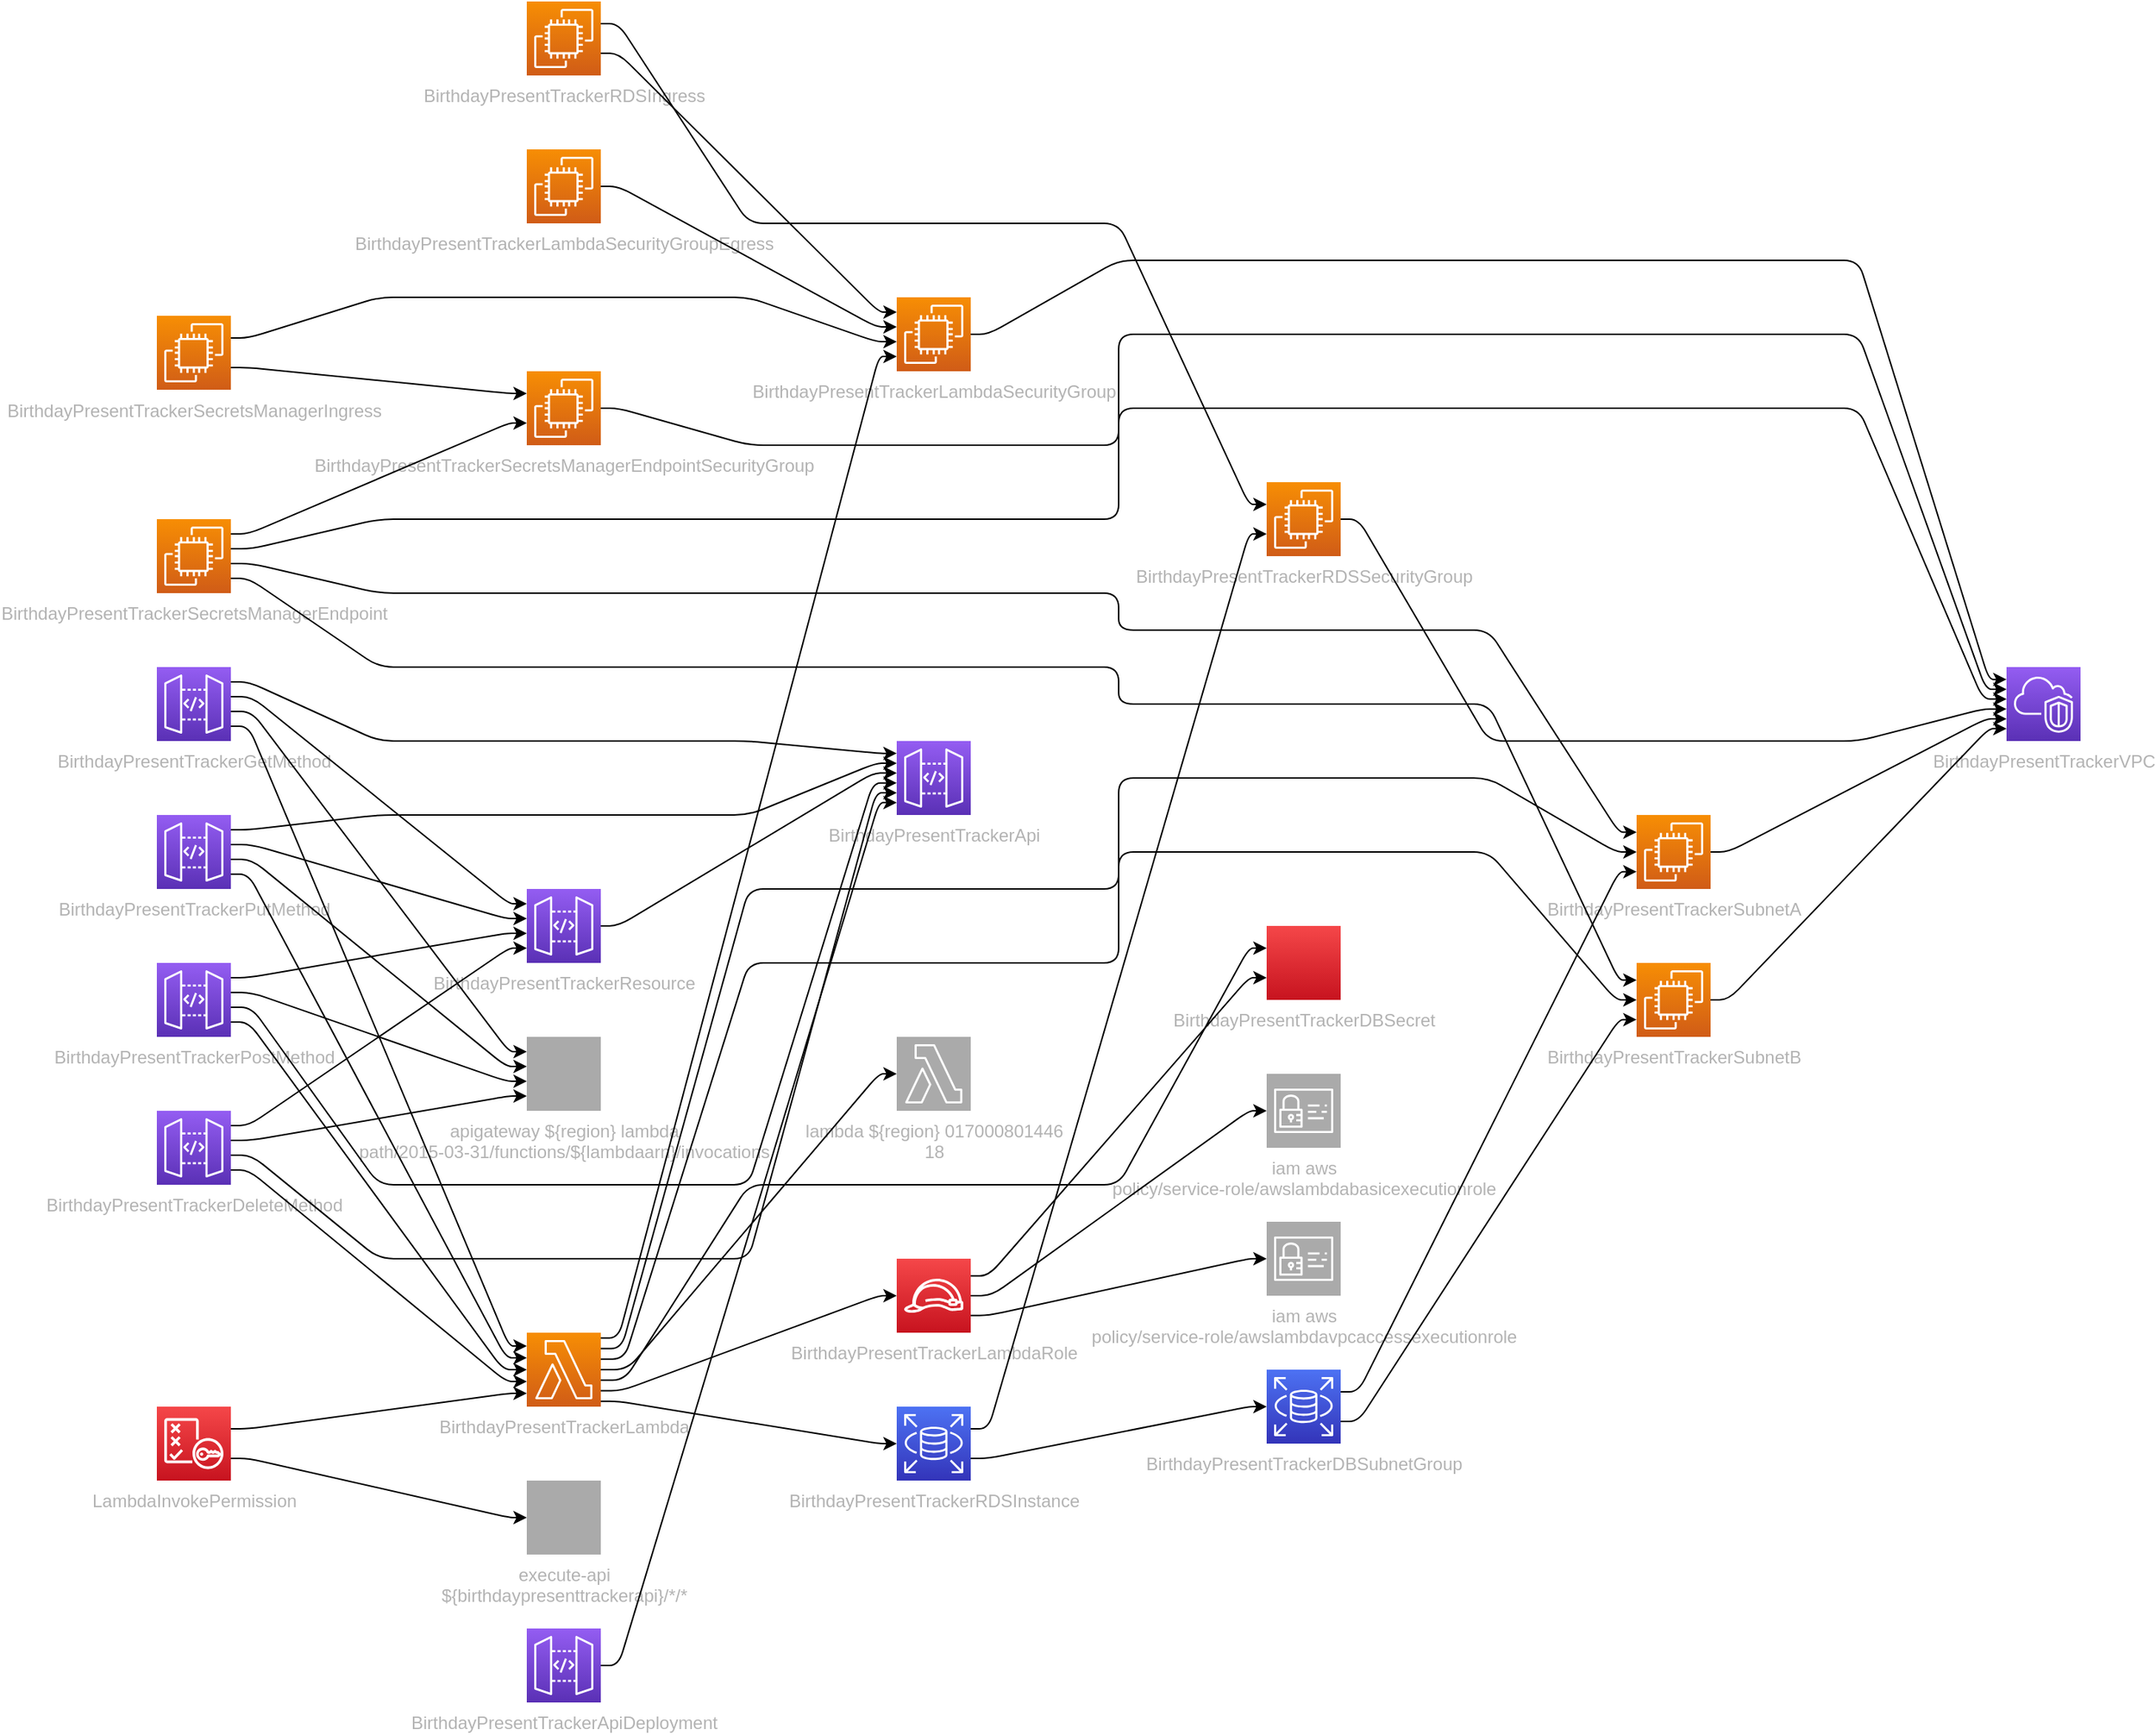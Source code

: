 <mxfile version="13.1.3" pages="2">
            <diagram id="diagramid" name="Diagram">
              <mxGraphModel><root><mxCell id="0"/><mxCell id="1" parent="0"/><mxCell id="2" value="BirthdayPresentTrackerVPC" style="outlineConnect=0;fontColor=#B3B3B3;gradientColor=#945DF2;gradientDirection=north;fillColor=#5A30B5;strokeColor=#ffffff;dashed=0;verticalLabelPosition=bottom;verticalAlign=top;align=center;html=1;fontSize=12;fontStyle=0;aspect=fixed;shape=mxgraph.aws4.resourceIcon;resIcon=mxgraph.aws4.vpc;" vertex="1" parent="1"><mxGeometry x="1250" y="450" width="50" height="50" as="geometry"/></mxCell><mxCell id="3" value="BirthdayPresentTrackerSubnetA" style="outlineConnect=0;fontColor=#B3B3B3;gradientColor=#F78E04;gradientDirection=north;fillColor=#D05C17;strokeColor=#ffffff;dashed=0;verticalLabelPosition=bottom;verticalAlign=top;align=center;html=1;fontSize=12;fontStyle=0;aspect=fixed;shape=mxgraph.aws4.resourceIcon;resIcon=mxgraph.aws4.ec2;" vertex="1" parent="1"><mxGeometry x="1000" y="550" width="50" height="50" as="geometry"/></mxCell><mxCell id="4" value="BirthdayPresentTrackerSubnetB" style="outlineConnect=0;fontColor=#B3B3B3;gradientColor=#F78E04;gradientDirection=north;fillColor=#D05C17;strokeColor=#ffffff;dashed=0;verticalLabelPosition=bottom;verticalAlign=top;align=center;html=1;fontSize=12;fontStyle=0;aspect=fixed;shape=mxgraph.aws4.resourceIcon;resIcon=mxgraph.aws4.ec2;" vertex="1" parent="1"><mxGeometry x="1000" y="650" width="50" height="50" as="geometry"/></mxCell><mxCell id="5" value="BirthdayPresentTrackerDBSubnetGroup" style="outlineConnect=0;fontColor=#B3B3B3;gradientColor=#4D72F3;gradientDirection=north;fillColor=#3334B9;strokeColor=#ffffff;dashed=0;verticalLabelPosition=bottom;verticalAlign=top;align=center;html=1;fontSize=12;fontStyle=0;aspect=fixed;shape=mxgraph.aws4.resourceIcon;resIcon=mxgraph.aws4.rds;" vertex="1" parent="1"><mxGeometry x="750" y="925" width="50" height="50" as="geometry"/></mxCell><mxCell id="6" value="BirthdayPresentTrackerLambdaSecurityGroup" style="outlineConnect=0;fontColor=#B3B3B3;gradientColor=#F78E04;gradientDirection=north;fillColor=#D05C17;strokeColor=#ffffff;dashed=0;verticalLabelPosition=bottom;verticalAlign=top;align=center;html=1;fontSize=12;fontStyle=0;aspect=fixed;shape=mxgraph.aws4.resourceIcon;resIcon=mxgraph.aws4.ec2;" vertex="1" parent="1"><mxGeometry x="500" y="200" width="50" height="50" as="geometry"/></mxCell><mxCell id="7" value="BirthdayPresentTrackerLambdaSecurityGroupEgress" style="outlineConnect=0;fontColor=#B3B3B3;gradientColor=#F78E04;gradientDirection=north;fillColor=#D05C17;strokeColor=#ffffff;dashed=0;verticalLabelPosition=bottom;verticalAlign=top;align=center;html=1;fontSize=12;fontStyle=0;aspect=fixed;shape=mxgraph.aws4.resourceIcon;resIcon=mxgraph.aws4.ec2;" vertex="1" parent="1"><mxGeometry x="250" y="100" width="50" height="50" as="geometry"/></mxCell><mxCell id="8" value="BirthdayPresentTrackerRDSSecurityGroup" style="outlineConnect=0;fontColor=#B3B3B3;gradientColor=#F78E04;gradientDirection=north;fillColor=#D05C17;strokeColor=#ffffff;dashed=0;verticalLabelPosition=bottom;verticalAlign=top;align=center;html=1;fontSize=12;fontStyle=0;aspect=fixed;shape=mxgraph.aws4.resourceIcon;resIcon=mxgraph.aws4.ec2;" vertex="1" parent="1"><mxGeometry x="750" y="325" width="50" height="50" as="geometry"/></mxCell><mxCell id="9" value="BirthdayPresentTrackerRDSIngress" style="outlineConnect=0;fontColor=#B3B3B3;gradientColor=#F78E04;gradientDirection=north;fillColor=#D05C17;strokeColor=#ffffff;dashed=0;verticalLabelPosition=bottom;verticalAlign=top;align=center;html=1;fontSize=12;fontStyle=0;aspect=fixed;shape=mxgraph.aws4.resourceIcon;resIcon=mxgraph.aws4.ec2;" vertex="1" parent="1"><mxGeometry x="250" width="50" height="50" as="geometry"/></mxCell><mxCell id="10" value="BirthdayPresentTrackerSecretsManagerEndpointSecurityGroup" style="outlineConnect=0;fontColor=#B3B3B3;gradientColor=#F78E04;gradientDirection=north;fillColor=#D05C17;strokeColor=#ffffff;dashed=0;verticalLabelPosition=bottom;verticalAlign=top;align=center;html=1;fontSize=12;fontStyle=0;aspect=fixed;shape=mxgraph.aws4.resourceIcon;resIcon=mxgraph.aws4.ec2;" vertex="1" parent="1"><mxGeometry x="250" y="250" width="50" height="50" as="geometry"/></mxCell><mxCell id="11" value="BirthdayPresentTrackerSecretsManagerIngress" style="outlineConnect=0;fontColor=#B3B3B3;gradientColor=#F78E04;gradientDirection=north;fillColor=#D05C17;strokeColor=#ffffff;dashed=0;verticalLabelPosition=bottom;verticalAlign=top;align=center;html=1;fontSize=12;fontStyle=0;aspect=fixed;shape=mxgraph.aws4.resourceIcon;resIcon=mxgraph.aws4.ec2;" vertex="1" parent="1"><mxGeometry y="212.5" width="50" height="50" as="geometry"/></mxCell><mxCell id="12" value="BirthdayPresentTrackerDBSecret" style="outlineConnect=0;fontColor=#B3B3B3;gradientColor=#F54749;gradientDirection=north;fillColor=#C7131F;strokeColor=#ffffff;dashed=0;verticalLabelPosition=bottom;verticalAlign=top;align=center;html=1;fontSize=12;fontStyle=0;aspect=fixed;shape=mxgraph.aws4.resourceIcon;resIcon=mxgraph.aws4.secretsmanager;" vertex="1" parent="1"><mxGeometry x="750" y="625" width="50" height="50" as="geometry"/></mxCell><mxCell id="13" value="BirthdayPresentTrackerSecretsManagerEndpoint" style="outlineConnect=0;fontColor=#B3B3B3;gradientColor=#F78E04;gradientDirection=north;fillColor=#D05C17;strokeColor=#ffffff;dashed=0;verticalLabelPosition=bottom;verticalAlign=top;align=center;html=1;fontSize=12;fontStyle=0;aspect=fixed;shape=mxgraph.aws4.resourceIcon;resIcon=mxgraph.aws4.ec2;" vertex="1" parent="1"><mxGeometry y="350" width="50" height="50" as="geometry"/></mxCell><mxCell id="14" value="BirthdayPresentTrackerRDSInstance" style="outlineConnect=0;fontColor=#B3B3B3;gradientColor=#4D72F3;gradientDirection=north;fillColor=#3334B9;strokeColor=#ffffff;dashed=0;verticalLabelPosition=bottom;verticalAlign=top;align=center;html=1;fontSize=12;fontStyle=0;aspect=fixed;shape=mxgraph.aws4.resourceIcon;resIcon=mxgraph.aws4.rds;" vertex="1" parent="1"><mxGeometry x="500" y="950" width="50" height="50" as="geometry"/></mxCell><mxCell id="15" value="BirthdayPresentTrackerLambdaRole" style="outlineConnect=0;fontColor=#B3B3B3;gradientColor=#F54749;gradientDirection=north;fillColor=#C7131F;strokeColor=#ffffff;dashed=0;verticalLabelPosition=bottom;verticalAlign=top;align=center;html=1;fontSize=12;fontStyle=0;aspect=fixed;shape=mxgraph.aws4.resourceIcon;resIcon=mxgraph.aws4.role;" vertex="1" parent="1"><mxGeometry x="500" y="850" width="50" height="50" as="geometry"/></mxCell><mxCell id="16" value="BirthdayPresentTrackerLambda" style="outlineConnect=0;fontColor=#B3B3B3;gradientColor=#F78E04;gradientDirection=north;fillColor=#D05C17;strokeColor=#ffffff;dashed=0;verticalLabelPosition=bottom;verticalAlign=top;align=center;html=1;fontSize=12;fontStyle=0;aspect=fixed;shape=mxgraph.aws4.resourceIcon;resIcon=mxgraph.aws4.lambda;" vertex="1" parent="1"><mxGeometry x="250" y="900" width="50" height="50" as="geometry"/></mxCell><mxCell id="17" value="BirthdayPresentTrackerApi" style="outlineConnect=0;fontColor=#B3B3B3;gradientColor=#945DF2;gradientDirection=north;fillColor=#5A30B5;strokeColor=#ffffff;dashed=0;verticalLabelPosition=bottom;verticalAlign=top;align=center;html=1;fontSize=12;fontStyle=0;aspect=fixed;shape=mxgraph.aws4.resourceIcon;resIcon=mxgraph.aws4.api_gateway;" vertex="1" parent="1"><mxGeometry x="500" y="500" width="50" height="50" as="geometry"/></mxCell><mxCell id="18" value="BirthdayPresentTrackerResource" style="outlineConnect=0;fontColor=#B3B3B3;gradientColor=#945DF2;gradientDirection=north;fillColor=#5A30B5;strokeColor=#ffffff;dashed=0;verticalLabelPosition=bottom;verticalAlign=top;align=center;html=1;fontSize=12;fontStyle=0;aspect=fixed;shape=mxgraph.aws4.resourceIcon;resIcon=mxgraph.aws4.api_gateway;" vertex="1" parent="1"><mxGeometry x="250" y="600" width="50" height="50" as="geometry"/></mxCell><mxCell id="19" value="BirthdayPresentTrackerGetMethod" style="outlineConnect=0;fontColor=#B3B3B3;gradientColor=#945DF2;gradientDirection=north;fillColor=#5A30B5;strokeColor=#ffffff;dashed=0;verticalLabelPosition=bottom;verticalAlign=top;align=center;html=1;fontSize=12;fontStyle=0;aspect=fixed;shape=mxgraph.aws4.resourceIcon;resIcon=mxgraph.aws4.api_gateway;" vertex="1" parent="1"><mxGeometry y="450" width="50" height="50" as="geometry"/></mxCell><mxCell id="20" value="BirthdayPresentTrackerPutMethod" style="outlineConnect=0;fontColor=#B3B3B3;gradientColor=#945DF2;gradientDirection=north;fillColor=#5A30B5;strokeColor=#ffffff;dashed=0;verticalLabelPosition=bottom;verticalAlign=top;align=center;html=1;fontSize=12;fontStyle=0;aspect=fixed;shape=mxgraph.aws4.resourceIcon;resIcon=mxgraph.aws4.api_gateway;" vertex="1" parent="1"><mxGeometry y="550" width="50" height="50" as="geometry"/></mxCell><mxCell id="21" value="BirthdayPresentTrackerPostMethod" style="outlineConnect=0;fontColor=#B3B3B3;gradientColor=#945DF2;gradientDirection=north;fillColor=#5A30B5;strokeColor=#ffffff;dashed=0;verticalLabelPosition=bottom;verticalAlign=top;align=center;html=1;fontSize=12;fontStyle=0;aspect=fixed;shape=mxgraph.aws4.resourceIcon;resIcon=mxgraph.aws4.api_gateway;" vertex="1" parent="1"><mxGeometry y="650" width="50" height="50" as="geometry"/></mxCell><mxCell id="22" value="BirthdayPresentTrackerDeleteMethod" style="outlineConnect=0;fontColor=#B3B3B3;gradientColor=#945DF2;gradientDirection=north;fillColor=#5A30B5;strokeColor=#ffffff;dashed=0;verticalLabelPosition=bottom;verticalAlign=top;align=center;html=1;fontSize=12;fontStyle=0;aspect=fixed;shape=mxgraph.aws4.resourceIcon;resIcon=mxgraph.aws4.api_gateway;" vertex="1" parent="1"><mxGeometry y="750" width="50" height="50" as="geometry"/></mxCell><mxCell id="23" value="LambdaInvokePermission" style="outlineConnect=0;fontColor=#B3B3B3;gradientColor=#F54749;gradientDirection=north;fillColor=#C7131F;strokeColor=#ffffff;dashed=0;verticalLabelPosition=bottom;verticalAlign=top;align=center;html=1;fontSize=12;fontStyle=0;aspect=fixed;shape=mxgraph.aws4.resourceIcon;resIcon=mxgraph.aws4.policy;" vertex="1" parent="1"><mxGeometry y="950" width="50" height="50" as="geometry"/></mxCell><mxCell id="24" value="BirthdayPresentTrackerApiDeployment" style="outlineConnect=0;fontColor=#B3B3B3;gradientColor=#945DF2;gradientDirection=north;fillColor=#5A30B5;strokeColor=#ffffff;dashed=0;verticalLabelPosition=bottom;verticalAlign=top;align=center;html=1;fontSize=12;fontStyle=0;aspect=fixed;shape=mxgraph.aws4.resourceIcon;resIcon=mxgraph.aws4.api_gateway;" vertex="1" parent="1"><mxGeometry x="250" y="1100" width="50" height="50" as="geometry"/></mxCell><mxCell id="25" value="iam  aws&#xA;policy/service-role/awslambdabasicexecutionrole" style="outlineConnect=0;fontColor=#B3B3B3;gradientColor=#aaaaaa;gradientDirection=north;fillColor=#aaaaaa;strokeColor=#ffffff;dashed=0;verticalLabelPosition=bottom;verticalAlign=top;align=center;html=1;fontSize=12;fontStyle=0;aspect=fixed;shape=mxgraph.aws4.resourceIcon;resIcon=mxgraph.aws4.identity_and_access_management;" vertex="1" parent="1"><mxGeometry x="750" y="725" width="50" height="50" as="geometry"/></mxCell><mxCell id="26" value="iam  aws&#xA;policy/service-role/awslambdavpcaccessexecutionrole" style="outlineConnect=0;fontColor=#B3B3B3;gradientColor=#aaaaaa;gradientDirection=north;fillColor=#aaaaaa;strokeColor=#ffffff;dashed=0;verticalLabelPosition=bottom;verticalAlign=top;align=center;html=1;fontSize=12;fontStyle=0;aspect=fixed;shape=mxgraph.aws4.resourceIcon;resIcon=mxgraph.aws4.identity_and_access_management;" vertex="1" parent="1"><mxGeometry x="750" y="825" width="50" height="50" as="geometry"/></mxCell><mxCell id="27" value="lambda ${region} 017000801446&#xA;18" style="outlineConnect=0;fontColor=#B3B3B3;gradientColor=#aaaaaa;gradientDirection=north;fillColor=#aaaaaa;strokeColor=#ffffff;dashed=0;verticalLabelPosition=bottom;verticalAlign=top;align=center;html=1;fontSize=12;fontStyle=0;aspect=fixed;shape=mxgraph.aws4.resourceIcon;resIcon=mxgraph.aws4.lambda;" vertex="1" parent="1"><mxGeometry x="500" y="700" width="50" height="50" as="geometry"/></mxCell><mxCell id="28" value="apigateway ${region} lambda&#xA;path/2015-03-31/functions/${lambdaarn}/invocations" style="outlineConnect=0;fontColor=#B3B3B3;gradientColor=#aaaaaa;gradientDirection=north;fillColor=#aaaaaa;strokeColor=#ffffff;dashed=0;verticalLabelPosition=bottom;verticalAlign=top;align=center;html=1;fontSize=12;fontStyle=0;aspect=fixed;shape=mxgraph.aws4.resourceIcon;resIcon=mxgraph.aws4.apigateway;" vertex="1" parent="1"><mxGeometry x="250" y="700" width="50" height="50" as="geometry"/></mxCell><mxCell id="29" value="execute-api  &#xA;${birthdaypresenttrackerapi}/*/*" style="outlineConnect=0;fontColor=#B3B3B3;gradientColor=#aaaaaa;gradientDirection=north;fillColor=#aaaaaa;strokeColor=#ffffff;dashed=0;verticalLabelPosition=bottom;verticalAlign=top;align=center;html=1;fontSize=12;fontStyle=0;aspect=fixed;shape=mxgraph.aws4.resourceIcon;resIcon=mxgraph.aws4.execute-api;" vertex="1" parent="1"><mxGeometry x="250" y="1000" width="50" height="50" as="geometry"/></mxCell><mxCell id="BirthdayPresentTrackerVPC|BirthdayPresentTrackerSubnetA" value="" style="edgeStyle=orthogonalEdgeStyle;rounded=1;orthogonalLoop=1;jettySize=auto;html=1;labelBackgroundColor=none;fontColor=#EA6B66;noEdgeStyle=1;orthogonal=1;" edge="1" parent="1" source="3" target="2"><mxGeometry relative="1" as="geometry"><Array as="points"><mxPoint x="1062" y="575"/><mxPoint x="1236" y="485.0"/></Array></mxGeometry></mxCell><mxCell id="BirthdayPresentTrackerVPC|BirthdayPresentTrackerSubnetB" value="" style="edgeStyle=orthogonalEdgeStyle;rounded=1;orthogonalLoop=1;jettySize=auto;html=1;labelBackgroundColor=none;fontColor=#EA6B66;noEdgeStyle=1;orthogonal=1;" edge="1" parent="1" source="4" target="2"><mxGeometry relative="1" as="geometry"><Array as="points"><mxPoint x="1062" y="675"/><mxPoint x="1238" y="491.667"/></Array></mxGeometry></mxCell><mxCell id="BirthdayPresentTrackerSubnetA|BirthdayPresentTrackerDBSubnetGroup" value="" style="edgeStyle=orthogonalEdgeStyle;rounded=1;orthogonalLoop=1;jettySize=auto;html=1;labelBackgroundColor=none;fontColor=#EA6B66;noEdgeStyle=1;orthogonal=1;" edge="1" parent="1" source="5" target="3"><mxGeometry relative="1" as="geometry"><Array as="points"><mxPoint x="812" y="940"/><mxPoint x="988" y="588.333"/></Array></mxGeometry></mxCell><mxCell id="BirthdayPresentTrackerSubnetB|BirthdayPresentTrackerDBSubnetGroup" value="" style="edgeStyle=orthogonalEdgeStyle;rounded=1;orthogonalLoop=1;jettySize=auto;html=1;labelBackgroundColor=none;fontColor=#EA6B66;noEdgeStyle=1;orthogonal=1;" edge="1" parent="1" source="5" target="4"><mxGeometry relative="1" as="geometry"><Array as="points"><mxPoint x="812" y="960"/><mxPoint x="988" y="688.333"/></Array></mxGeometry></mxCell><mxCell id="BirthdayPresentTrackerVPC|BirthdayPresentTrackerLambdaSecurityGroup" value="" style="edgeStyle=orthogonalEdgeStyle;rounded=1;orthogonalLoop=1;jettySize=auto;html=1;labelBackgroundColor=none;fontColor=#EA6B66;noEdgeStyle=1;orthogonal=1;" edge="1" parent="1" source="6" target="2"><mxGeometry relative="1" as="geometry"><Array as="points"><mxPoint x="562" y="225"/><mxPoint x="650" y="175"/><mxPoint x="900" y="175"/><mxPoint x="900" y="175"/><mxPoint x="1150" y="175"/><mxPoint x="1238" y="458.333"/></Array></mxGeometry></mxCell><mxCell id="BirthdayPresentTrackerLambdaSecurityGroup|BirthdayPresentTrackerLambdaSecurityGroupEgress" value="" style="edgeStyle=orthogonalEdgeStyle;rounded=1;orthogonalLoop=1;jettySize=auto;html=1;labelBackgroundColor=none;fontColor=#EA6B66;noEdgeStyle=1;orthogonal=1;" edge="1" parent="1" source="7" target="6"><mxGeometry relative="1" as="geometry"><Array as="points"><mxPoint x="312" y="125"/><mxPoint x="486" y="220"/></Array></mxGeometry></mxCell><mxCell id="BirthdayPresentTrackerVPC|BirthdayPresentTrackerRDSSecurityGroup" value="" style="edgeStyle=orthogonalEdgeStyle;rounded=1;orthogonalLoop=1;jettySize=auto;html=1;labelBackgroundColor=none;fontColor=#EA6B66;noEdgeStyle=1;orthogonal=1;" edge="1" parent="1" source="8" target="2"><mxGeometry relative="1" as="geometry"><Array as="points"><mxPoint x="812" y="350"/><mxPoint x="900" y="500"/><mxPoint x="1150" y="500"/><mxPoint x="1234" y="478.333"/></Array></mxGeometry></mxCell><mxCell id="BirthdayPresentTrackerRDSSecurityGroup|BirthdayPresentTrackerRDSIngress" value="" style="edgeStyle=orthogonalEdgeStyle;rounded=1;orthogonalLoop=1;jettySize=auto;html=1;labelBackgroundColor=none;fontColor=#EA6B66;noEdgeStyle=1;orthogonal=1;" edge="1" parent="1" source="9" target="8"><mxGeometry relative="1" as="geometry"><Array as="points"><mxPoint x="312" y="15"/><mxPoint x="400" y="150"/><mxPoint x="650" y="150"/><mxPoint x="738" y="340"/></Array></mxGeometry></mxCell><mxCell id="BirthdayPresentTrackerLambdaSecurityGroup|BirthdayPresentTrackerRDSIngress" value="" style="edgeStyle=orthogonalEdgeStyle;rounded=1;orthogonalLoop=1;jettySize=auto;html=1;labelBackgroundColor=none;fontColor=#EA6B66;noEdgeStyle=1;orthogonal=1;" edge="1" parent="1" source="9" target="6"><mxGeometry relative="1" as="geometry"><Array as="points"><mxPoint x="312" y="35"/><mxPoint x="488" y="210"/></Array></mxGeometry></mxCell><mxCell id="BirthdayPresentTrackerVPC|BirthdayPresentTrackerSecretsManagerEndpointSecurityGroup" value="" style="edgeStyle=orthogonalEdgeStyle;rounded=1;orthogonalLoop=1;jettySize=auto;html=1;labelBackgroundColor=none;fontColor=#EA6B66;noEdgeStyle=1;orthogonal=1;" edge="1" parent="1" source="10" target="2"><mxGeometry relative="1" as="geometry"><Array as="points"><mxPoint x="312" y="275"/><mxPoint x="400" y="300"/><mxPoint x="650" y="300"/><mxPoint x="650" y="225"/><mxPoint x="900" y="225"/><mxPoint x="900" y="225"/><mxPoint x="1150" y="225"/><mxPoint x="1236" y="465"/></Array></mxGeometry></mxCell><mxCell id="BirthdayPresentTrackerSecretsManagerEndpointSecurityGroup|BirthdayPresentTrackerSecretsManagerIngress" value="" style="edgeStyle=orthogonalEdgeStyle;rounded=1;orthogonalLoop=1;jettySize=auto;html=1;labelBackgroundColor=none;fontColor=#EA6B66;noEdgeStyle=1;orthogonal=1;" edge="1" parent="1" source="11" target="10"><mxGeometry relative="1" as="geometry"><Array as="points"><mxPoint x="62" y="247.5"/><mxPoint x="238" y="265"/></Array></mxGeometry></mxCell><mxCell id="BirthdayPresentTrackerLambdaSecurityGroup|BirthdayPresentTrackerSecretsManagerIngress" value="" style="edgeStyle=orthogonalEdgeStyle;rounded=1;orthogonalLoop=1;jettySize=auto;html=1;labelBackgroundColor=none;fontColor=#EA6B66;noEdgeStyle=1;orthogonal=1;" edge="1" parent="1" source="11" target="6"><mxGeometry relative="1" as="geometry"><Array as="points"><mxPoint x="62" y="227.5"/><mxPoint x="150" y="200"/><mxPoint x="400" y="200"/><mxPoint x="486" y="230"/></Array></mxGeometry></mxCell><mxCell id="BirthdayPresentTrackerVPC|BirthdayPresentTrackerSecretsManagerEndpoint" value="" style="edgeStyle=orthogonalEdgeStyle;rounded=1;orthogonalLoop=1;jettySize=auto;html=1;labelBackgroundColor=none;fontColor=#EA6B66;noEdgeStyle=1;orthogonal=1;" edge="1" parent="1" source="13" target="2"><mxGeometry relative="1" as="geometry"><Array as="points"><mxPoint x="64" y="370"/><mxPoint x="150" y="350"/><mxPoint x="400" y="350"/><mxPoint x="400" y="350"/><mxPoint x="650" y="350"/><mxPoint x="650" y="275"/><mxPoint x="900" y="275"/><mxPoint x="900" y="275"/><mxPoint x="1150" y="275"/><mxPoint x="1234" y="471.667"/></Array></mxGeometry></mxCell><mxCell id="BirthdayPresentTrackerSubnetA|BirthdayPresentTrackerSecretsManagerEndpoint" value="" style="edgeStyle=orthogonalEdgeStyle;rounded=1;orthogonalLoop=1;jettySize=auto;html=1;labelBackgroundColor=none;fontColor=#EA6B66;noEdgeStyle=1;orthogonal=1;" edge="1" parent="1" source="13" target="3"><mxGeometry relative="1" as="geometry"><Array as="points"><mxPoint x="64" y="380"/><mxPoint x="150" y="400"/><mxPoint x="400" y="400"/><mxPoint x="400" y="400"/><mxPoint x="650" y="400"/><mxPoint x="650" y="425"/><mxPoint x="900" y="425"/><mxPoint x="988" y="561.667"/></Array></mxGeometry></mxCell><mxCell id="BirthdayPresentTrackerSubnetB|BirthdayPresentTrackerSecretsManagerEndpoint" value="" style="edgeStyle=orthogonalEdgeStyle;rounded=1;orthogonalLoop=1;jettySize=auto;html=1;labelBackgroundColor=none;fontColor=#EA6B66;noEdgeStyle=1;orthogonal=1;" edge="1" parent="1" source="13" target="4"><mxGeometry relative="1" as="geometry"><Array as="points"><mxPoint x="62" y="390"/><mxPoint x="150" y="450"/><mxPoint x="400" y="450"/><mxPoint x="400" y="450"/><mxPoint x="650" y="450"/><mxPoint x="650" y="475"/><mxPoint x="900" y="475"/><mxPoint x="988" y="661.667"/></Array></mxGeometry></mxCell><mxCell id="BirthdayPresentTrackerSecretsManagerEndpointSecurityGroup|BirthdayPresentTrackerSecretsManagerEndpoint" value="" style="edgeStyle=orthogonalEdgeStyle;rounded=1;orthogonalLoop=1;jettySize=auto;html=1;labelBackgroundColor=none;fontColor=#EA6B66;noEdgeStyle=1;orthogonal=1;" edge="1" parent="1" source="13" target="10"><mxGeometry relative="1" as="geometry"><Array as="points"><mxPoint x="62" y="360"/><mxPoint x="238" y="285"/></Array></mxGeometry></mxCell><mxCell id="BirthdayPresentTrackerDBSubnetGroup|BirthdayPresentTrackerRDSInstance" value="" style="edgeStyle=orthogonalEdgeStyle;rounded=1;orthogonalLoop=1;jettySize=auto;html=1;labelBackgroundColor=none;fontColor=#EA6B66;noEdgeStyle=1;orthogonal=1;" edge="1" parent="1" source="14" target="5"><mxGeometry relative="1" as="geometry"><Array as="points"><mxPoint x="562" y="985"/><mxPoint x="738" y="950"/></Array></mxGeometry></mxCell><mxCell id="BirthdayPresentTrackerRDSSecurityGroup|BirthdayPresentTrackerRDSInstance" value="" style="edgeStyle=orthogonalEdgeStyle;rounded=1;orthogonalLoop=1;jettySize=auto;html=1;labelBackgroundColor=none;fontColor=#EA6B66;noEdgeStyle=1;orthogonal=1;" edge="1" parent="1" source="14" target="8"><mxGeometry relative="1" as="geometry"><Array as="points"><mxPoint x="562" y="965"/><mxPoint x="738" y="360"/></Array></mxGeometry></mxCell><mxCell id="iam  aws&#xA;policy/service-role/awslambdabasicexecutionrole|BirthdayPresentTrackerLambdaRole" value="" style="edgeStyle=orthogonalEdgeStyle;rounded=1;orthogonalLoop=1;jettySize=auto;html=1;labelBackgroundColor=none;fontColor=#EA6B66;noEdgeStyle=1;orthogonal=1;" edge="1" parent="1" source="15" target="25"><mxGeometry relative="1" as="geometry"><Array as="points"><mxPoint x="564" y="875"/><mxPoint x="738" y="750"/></Array></mxGeometry></mxCell><mxCell id="iam  aws&#xA;policy/service-role/awslambdavpcaccessexecutionrole|BirthdayPresentTrackerLambdaRole" value="" style="edgeStyle=orthogonalEdgeStyle;rounded=1;orthogonalLoop=1;jettySize=auto;html=1;labelBackgroundColor=none;fontColor=#EA6B66;noEdgeStyle=1;orthogonal=1;" edge="1" parent="1" source="15" target="26"><mxGeometry relative="1" as="geometry"><Array as="points"><mxPoint x="562" y="888.333"/><mxPoint x="738" y="850"/></Array></mxGeometry></mxCell><mxCell id="BirthdayPresentTrackerDBSecret|BirthdayPresentTrackerLambdaRole" value="" style="edgeStyle=orthogonalEdgeStyle;rounded=1;orthogonalLoop=1;jettySize=auto;html=1;labelBackgroundColor=none;fontColor=#EA6B66;noEdgeStyle=1;orthogonal=1;" edge="1" parent="1" source="15" target="12"><mxGeometry relative="1" as="geometry"><Array as="points"><mxPoint x="562" y="861.667"/><mxPoint x="738" y="660"/></Array></mxGeometry></mxCell><mxCell id="BirthdayPresentTrackerSubnetA|BirthdayPresentTrackerLambda" value="" style="edgeStyle=orthogonalEdgeStyle;rounded=1;orthogonalLoop=1;jettySize=auto;html=1;labelBackgroundColor=none;fontColor=#EA6B66;noEdgeStyle=1;orthogonal=1;" edge="1" parent="1" source="16" target="3"><mxGeometry relative="1" as="geometry"><Array as="points"><mxPoint x="314" y="910.714"/><mxPoint x="400" y="600"/><mxPoint x="650" y="600"/><mxPoint x="650" y="525"/><mxPoint x="900" y="525"/><mxPoint x="986" y="575"/></Array></mxGeometry></mxCell><mxCell id="BirthdayPresentTrackerSubnetB|BirthdayPresentTrackerLambda" value="" style="edgeStyle=orthogonalEdgeStyle;rounded=1;orthogonalLoop=1;jettySize=auto;html=1;labelBackgroundColor=none;fontColor=#EA6B66;noEdgeStyle=1;orthogonal=1;" edge="1" parent="1" source="16" target="4"><mxGeometry relative="1" as="geometry"><Array as="points"><mxPoint x="316" y="917.857"/><mxPoint x="400" y="650"/><mxPoint x="650" y="650"/><mxPoint x="650" y="575"/><mxPoint x="900" y="575"/><mxPoint x="986" y="675"/></Array></mxGeometry></mxCell><mxCell id="BirthdayPresentTrackerLambdaSecurityGroup|BirthdayPresentTrackerLambda" value="" style="edgeStyle=orthogonalEdgeStyle;rounded=1;orthogonalLoop=1;jettySize=auto;html=1;labelBackgroundColor=none;fontColor=#EA6B66;noEdgeStyle=1;orthogonal=1;" edge="1" parent="1" source="16" target="6"><mxGeometry relative="1" as="geometry"><Array as="points"><mxPoint x="312" y="903.571"/><mxPoint x="488" y="240"/></Array></mxGeometry></mxCell><mxCell id="lambda ${region} 017000801446&#xA;18|BirthdayPresentTrackerLambda" value="" style="edgeStyle=orthogonalEdgeStyle;rounded=1;orthogonalLoop=1;jettySize=auto;html=1;labelBackgroundColor=none;fontColor=#EA6B66;noEdgeStyle=1;orthogonal=1;" edge="1" parent="1" source="16" target="27"><mxGeometry relative="1" as="geometry"><Array as="points"><mxPoint x="318" y="925.0"/><mxPoint x="488" y="725"/></Array></mxGeometry></mxCell><mxCell id="BirthdayPresentTrackerDBSecret|BirthdayPresentTrackerLambda" value="" style="edgeStyle=orthogonalEdgeStyle;rounded=1;orthogonalLoop=1;jettySize=auto;html=1;labelBackgroundColor=none;fontColor=#EA6B66;noEdgeStyle=1;orthogonal=1;" edge="1" parent="1" source="16" target="12"><mxGeometry relative="1" as="geometry"><Array as="points"><mxPoint x="316" y="932.143"/><mxPoint x="400" y="800"/><mxPoint x="650" y="800"/><mxPoint x="738" y="640"/></Array></mxGeometry></mxCell><mxCell id="BirthdayPresentTrackerLambdaRole|BirthdayPresentTrackerLambda" value="" style="edgeStyle=orthogonalEdgeStyle;rounded=1;orthogonalLoop=1;jettySize=auto;html=1;labelBackgroundColor=none;fontColor=#EA6B66;noEdgeStyle=1;orthogonal=1;" edge="1" parent="1" source="16" target="15"><mxGeometry relative="1" as="geometry"><Array as="points"><mxPoint x="314" y="939.286"/><mxPoint x="488" y="875"/></Array></mxGeometry></mxCell><mxCell id="BirthdayPresentTrackerRDSInstance|BirthdayPresentTrackerLambda" value="" style="edgeStyle=orthogonalEdgeStyle;rounded=1;orthogonalLoop=1;jettySize=auto;html=1;labelBackgroundColor=none;fontColor=#EA6B66;noEdgeStyle=1;orthogonal=1;" edge="1" parent="1" source="16" target="14"><mxGeometry relative="1" as="geometry"><Array as="points"><mxPoint x="312" y="946.429"/><mxPoint x="488" y="975"/></Array></mxGeometry></mxCell><mxCell id="BirthdayPresentTrackerApi|BirthdayPresentTrackerResource" value="" style="edgeStyle=orthogonalEdgeStyle;rounded=1;orthogonalLoop=1;jettySize=auto;html=1;labelBackgroundColor=none;fontColor=#EA6B66;noEdgeStyle=1;orthogonal=1;" edge="1" parent="1" source="18" target="17"><mxGeometry relative="1" as="geometry"><Array as="points"><mxPoint x="312" y="625"/><mxPoint x="484" y="521.667"/></Array></mxGeometry></mxCell><mxCell id="BirthdayPresentTrackerApi|BirthdayPresentTrackerGetMethod" value="" style="edgeStyle=orthogonalEdgeStyle;rounded=1;orthogonalLoop=1;jettySize=auto;html=1;labelBackgroundColor=none;fontColor=#EA6B66;noEdgeStyle=1;orthogonal=1;" edge="1" parent="1" source="19" target="17"><mxGeometry relative="1" as="geometry"><Array as="points"><mxPoint x="62" y="460"/><mxPoint x="150" y="500"/><mxPoint x="400" y="500"/><mxPoint x="488" y="508.333"/></Array></mxGeometry></mxCell><mxCell id="BirthdayPresentTrackerResource|BirthdayPresentTrackerGetMethod" value="" style="edgeStyle=orthogonalEdgeStyle;rounded=1;orthogonalLoop=1;jettySize=auto;html=1;labelBackgroundColor=none;fontColor=#EA6B66;noEdgeStyle=1;orthogonal=1;" edge="1" parent="1" source="19" target="18"><mxGeometry relative="1" as="geometry"><Array as="points"><mxPoint x="64" y="470"/><mxPoint x="238" y="610"/></Array></mxGeometry></mxCell><mxCell id="apigateway ${region} lambda&#xA;path/2015-03-31/functions/${lambdaarn}/invocations|BirthdayPresentTrackerGetMethod" value="" style="edgeStyle=orthogonalEdgeStyle;rounded=1;orthogonalLoop=1;jettySize=auto;html=1;labelBackgroundColor=none;fontColor=#EA6B66;noEdgeStyle=1;orthogonal=1;" edge="1" parent="1" source="19" target="28"><mxGeometry relative="1" as="geometry"><Array as="points"><mxPoint x="64" y="480"/><mxPoint x="238" y="710"/></Array></mxGeometry></mxCell><mxCell id="BirthdayPresentTrackerLambda|BirthdayPresentTrackerGetMethod" value="" style="edgeStyle=orthogonalEdgeStyle;rounded=1;orthogonalLoop=1;jettySize=auto;html=1;labelBackgroundColor=none;fontColor=#EA6B66;noEdgeStyle=1;orthogonal=1;" edge="1" parent="1" source="19" target="16"><mxGeometry relative="1" as="geometry"><Array as="points"><mxPoint x="62" y="490"/><mxPoint x="238" y="909"/></Array></mxGeometry></mxCell><mxCell id="BirthdayPresentTrackerApi|BirthdayPresentTrackerPutMethod" value="" style="edgeStyle=orthogonalEdgeStyle;rounded=1;orthogonalLoop=1;jettySize=auto;html=1;labelBackgroundColor=none;fontColor=#EA6B66;noEdgeStyle=1;orthogonal=1;" edge="1" parent="1" source="20" target="17"><mxGeometry relative="1" as="geometry"><Array as="points"><mxPoint x="62" y="560"/><mxPoint x="150" y="550"/><mxPoint x="400" y="550"/><mxPoint x="486" y="515"/></Array></mxGeometry></mxCell><mxCell id="BirthdayPresentTrackerResource|BirthdayPresentTrackerPutMethod" value="" style="edgeStyle=orthogonalEdgeStyle;rounded=1;orthogonalLoop=1;jettySize=auto;html=1;labelBackgroundColor=none;fontColor=#EA6B66;noEdgeStyle=1;orthogonal=1;" edge="1" parent="1" source="20" target="18"><mxGeometry relative="1" as="geometry"><Array as="points"><mxPoint x="64" y="570"/><mxPoint x="236" y="620"/></Array></mxGeometry></mxCell><mxCell id="apigateway ${region} lambda&#xA;path/2015-03-31/functions/${lambdaarn}/invocations|BirthdayPresentTrackerPutMethod" value="" style="edgeStyle=orthogonalEdgeStyle;rounded=1;orthogonalLoop=1;jettySize=auto;html=1;labelBackgroundColor=none;fontColor=#EA6B66;noEdgeStyle=1;orthogonal=1;" edge="1" parent="1" source="20" target="28"><mxGeometry relative="1" as="geometry"><Array as="points"><mxPoint x="64" y="580"/><mxPoint x="236" y="720"/></Array></mxGeometry></mxCell><mxCell id="BirthdayPresentTrackerLambda|BirthdayPresentTrackerPutMethod" value="" style="edgeStyle=orthogonalEdgeStyle;rounded=1;orthogonalLoop=1;jettySize=auto;html=1;labelBackgroundColor=none;fontColor=#EA6B66;noEdgeStyle=1;orthogonal=1;" edge="1" parent="1" source="20" target="16"><mxGeometry relative="1" as="geometry"><Array as="points"><mxPoint x="62" y="590"/><mxPoint x="236" y="917"/></Array></mxGeometry></mxCell><mxCell id="BirthdayPresentTrackerApi|BirthdayPresentTrackerPostMethod" value="" style="edgeStyle=orthogonalEdgeStyle;rounded=1;orthogonalLoop=1;jettySize=auto;html=1;labelBackgroundColor=none;fontColor=#EA6B66;noEdgeStyle=1;orthogonal=1;" edge="1" parent="1" source="21" target="17"><mxGeometry relative="1" as="geometry"><Array as="points"><mxPoint x="64" y="680"/><mxPoint x="150" y="800"/><mxPoint x="400" y="800"/><mxPoint x="484" y="528.333"/></Array></mxGeometry></mxCell><mxCell id="BirthdayPresentTrackerResource|BirthdayPresentTrackerPostMethod" value="" style="edgeStyle=orthogonalEdgeStyle;rounded=1;orthogonalLoop=1;jettySize=auto;html=1;labelBackgroundColor=none;fontColor=#EA6B66;noEdgeStyle=1;orthogonal=1;" edge="1" parent="1" source="21" target="18"><mxGeometry relative="1" as="geometry"><Array as="points"><mxPoint x="62" y="660"/><mxPoint x="236" y="630"/></Array></mxGeometry></mxCell><mxCell id="apigateway ${region} lambda&#xA;path/2015-03-31/functions/${lambdaarn}/invocations|BirthdayPresentTrackerPostMethod" value="" style="edgeStyle=orthogonalEdgeStyle;rounded=1;orthogonalLoop=1;jettySize=auto;html=1;labelBackgroundColor=none;fontColor=#EA6B66;noEdgeStyle=1;orthogonal=1;" edge="1" parent="1" source="21" target="28"><mxGeometry relative="1" as="geometry"><Array as="points"><mxPoint x="64" y="670"/><mxPoint x="236" y="730"/></Array></mxGeometry></mxCell><mxCell id="BirthdayPresentTrackerLambda|BirthdayPresentTrackerPostMethod" value="" style="edgeStyle=orthogonalEdgeStyle;rounded=1;orthogonalLoop=1;jettySize=auto;html=1;labelBackgroundColor=none;fontColor=#EA6B66;noEdgeStyle=1;orthogonal=1;" edge="1" parent="1" source="21" target="16"><mxGeometry relative="1" as="geometry"><Array as="points"><mxPoint x="62" y="690"/><mxPoint x="234" y="925"/></Array></mxGeometry></mxCell><mxCell id="BirthdayPresentTrackerApi|BirthdayPresentTrackerDeleteMethod" value="" style="edgeStyle=orthogonalEdgeStyle;rounded=1;orthogonalLoop=1;jettySize=auto;html=1;labelBackgroundColor=none;fontColor=#EA6B66;noEdgeStyle=1;orthogonal=1;" edge="1" parent="1" source="22" target="17"><mxGeometry relative="1" as="geometry"><Array as="points"><mxPoint x="64" y="780"/><mxPoint x="150" y="850"/><mxPoint x="400" y="850"/><mxPoint x="486" y="535.0"/></Array></mxGeometry></mxCell><mxCell id="BirthdayPresentTrackerResource|BirthdayPresentTrackerDeleteMethod" value="" style="edgeStyle=orthogonalEdgeStyle;rounded=1;orthogonalLoop=1;jettySize=auto;html=1;labelBackgroundColor=none;fontColor=#EA6B66;noEdgeStyle=1;orthogonal=1;" edge="1" parent="1" source="22" target="18"><mxGeometry relative="1" as="geometry"><Array as="points"><mxPoint x="62" y="760"/><mxPoint x="238" y="640"/></Array></mxGeometry></mxCell><mxCell id="apigateway ${region} lambda&#xA;path/2015-03-31/functions/${lambdaarn}/invocations|BirthdayPresentTrackerDeleteMethod" value="" style="edgeStyle=orthogonalEdgeStyle;rounded=1;orthogonalLoop=1;jettySize=auto;html=1;labelBackgroundColor=none;fontColor=#EA6B66;noEdgeStyle=1;orthogonal=1;" edge="1" parent="1" source="22" target="28"><mxGeometry relative="1" as="geometry"><Array as="points"><mxPoint x="64" y="770"/><mxPoint x="238" y="740"/></Array></mxGeometry></mxCell><mxCell id="BirthdayPresentTrackerLambda|BirthdayPresentTrackerDeleteMethod" value="" style="edgeStyle=orthogonalEdgeStyle;rounded=1;orthogonalLoop=1;jettySize=auto;html=1;labelBackgroundColor=none;fontColor=#EA6B66;noEdgeStyle=1;orthogonal=1;" edge="1" parent="1" source="22" target="16"><mxGeometry relative="1" as="geometry"><Array as="points"><mxPoint x="62" y="790"/><mxPoint x="236" y="933"/></Array></mxGeometry></mxCell><mxCell id="BirthdayPresentTrackerLambda|LambdaInvokePermission" value="" style="edgeStyle=orthogonalEdgeStyle;rounded=1;orthogonalLoop=1;jettySize=auto;html=1;labelBackgroundColor=none;fontColor=#EA6B66;noEdgeStyle=1;orthogonal=1;" edge="1" parent="1" source="23" target="16"><mxGeometry relative="1" as="geometry"><Array as="points"><mxPoint x="62" y="965"/><mxPoint x="238" y="941"/></Array></mxGeometry></mxCell><mxCell id="execute-api  &#xA;${birthdaypresenttrackerapi}/*/*|LambdaInvokePermission" value="" style="edgeStyle=orthogonalEdgeStyle;rounded=1;orthogonalLoop=1;jettySize=auto;html=1;labelBackgroundColor=none;fontColor=#EA6B66;noEdgeStyle=1;orthogonal=1;" edge="1" parent="1" source="23" target="29"><mxGeometry relative="1" as="geometry"><Array as="points"><mxPoint x="62" y="985"/><mxPoint x="238" y="1025"/></Array></mxGeometry></mxCell><mxCell id="BirthdayPresentTrackerApi|BirthdayPresentTrackerApiDeployment" value="" style="edgeStyle=orthogonalEdgeStyle;rounded=1;orthogonalLoop=1;jettySize=auto;html=1;labelBackgroundColor=none;fontColor=#EA6B66;noEdgeStyle=1;orthogonal=1;" edge="1" parent="1" source="24" target="17"><mxGeometry relative="1" as="geometry"><Array as="points"><mxPoint x="312" y="1125"/><mxPoint x="488" y="541.667"/></Array></mxGeometry></mxCell></root></mxGraphModel>
            </diagram>
          </mxfile>
